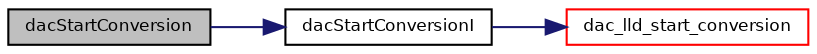 digraph "dacStartConversion"
{
  bgcolor="transparent";
  edge [fontname="Helvetica",fontsize="8",labelfontname="Helvetica",labelfontsize="8"];
  node [fontname="Helvetica",fontsize="8",shape=record];
  rankdir="LR";
  Node24 [label="dacStartConversion",height=0.2,width=0.4,color="black", fillcolor="grey75", style="filled", fontcolor="black"];
  Node24 -> Node25 [color="midnightblue",fontsize="8",style="solid",fontname="Helvetica"];
  Node25 [label="dacStartConversionI",height=0.2,width=0.4,color="black",URL="$group___d_a_c.html#gad3d9b99747972a979d93a5b64574b61a",tooltip="Starts a DAC conversion. "];
  Node25 -> Node26 [color="midnightblue",fontsize="8",style="solid",fontname="Helvetica"];
  Node26 [label="dac_lld_start_conversion",height=0.2,width=0.4,color="red",URL="$group___d_a_c.html#ga7c5de728c19f53855c8361d2dc6c5926",tooltip="Starts a DAC conversion. "];
}
